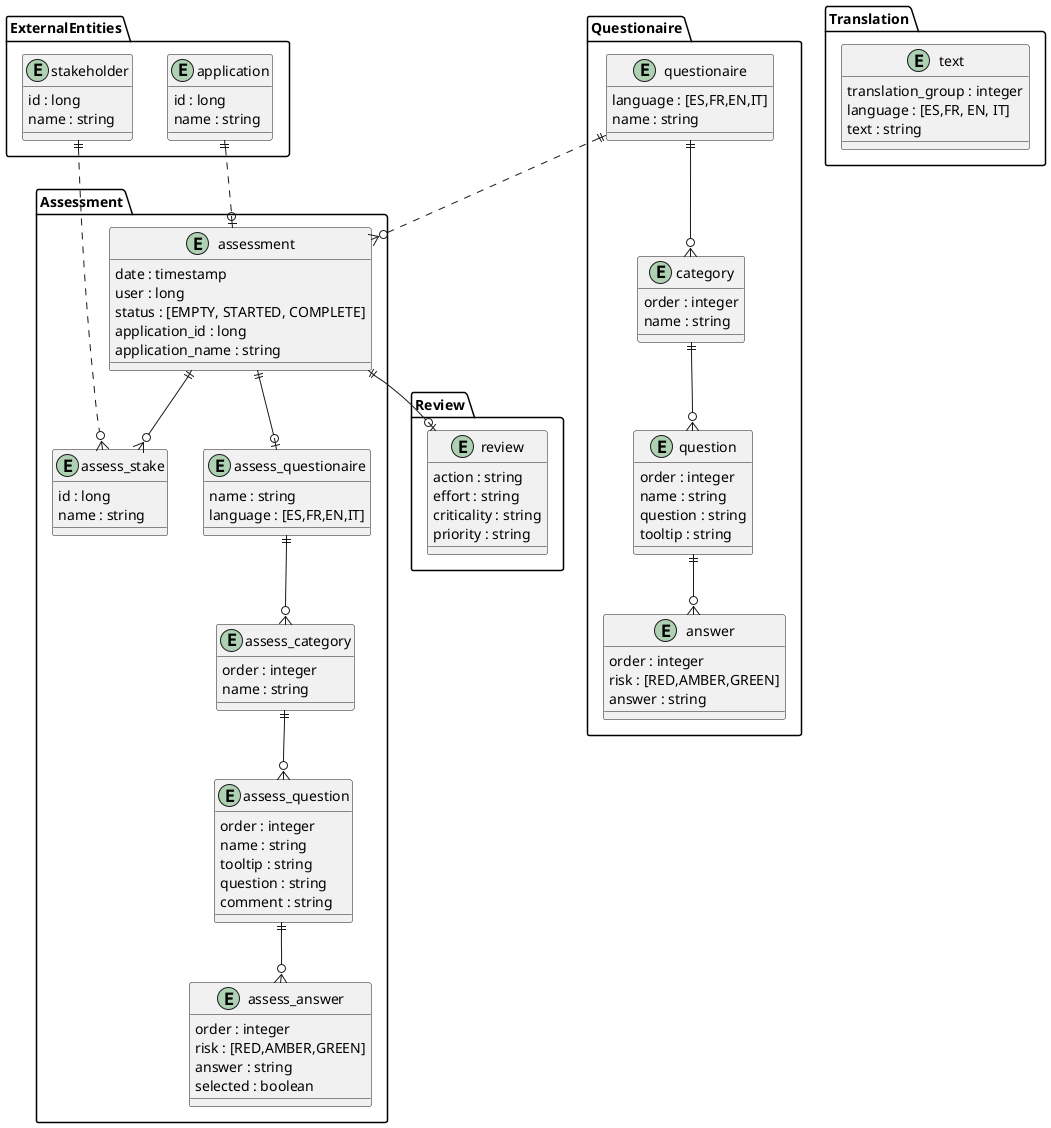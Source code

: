@startuml "Model"

package ExternalEntities {
    entity stakeholder {
        id : long
        name : string
    }
    entity application {
        id : long
        name : string
    }
}

package Assessment {

    entity assessment {
        date : timestamp
        user : long
        status : [EMPTY, STARTED, COMPLETE]
        application_id : long
        application_name : string
    }
    entity assess_questionaire {
        name : string
        language : [ES,FR,EN,IT]
    }
    entity assess_category {
        order : integer
        name : string
    }
    entity assess_question {
        order : integer
        name : string
        tooltip : string
        question : string
        comment : string
    }

    entity assess_answer {
        order : integer
        risk : [RED,AMBER,GREEN]
        answer : string
        selected : boolean
    }

    entity assess_stake {
        id : long
        name : string
    }
    assess_questionaire ||--o{ assess_category
    assess_category ||--o{ assess_question
    assess_question ||--o{ assess_answer
    assessment ||--o| assess_questionaire

}
package Review {
    entity review {
        action : string
        effort : string
        criticality : string
        priority : string
    }
}

package Questionaire {
    entity questionaire {
        language : [ES,FR,EN,IT]
        name : string
    }
    entity category {
        order : integer
        name : string
    }
    entity question {
        order : integer
        name : string
        question : string
        tooltip : string
    }
    entity answer {
        order : integer
        risk : [RED,AMBER,GREEN]
        answer : string
    }
    questionaire ||--o{ category
    category ||--o{ question
    question ||--o{ answer
}

package Translation {
    entity text {
        translation_group : integer
        language : [ES,FR, EN, IT]
        text : string
    }
}

assessment ||--o{ assess_stake
assessment ||--o| review

application ||..o| assessment
stakeholder ||..o{ assess_stake

questionaire ||..o{ assessment

@enduml

